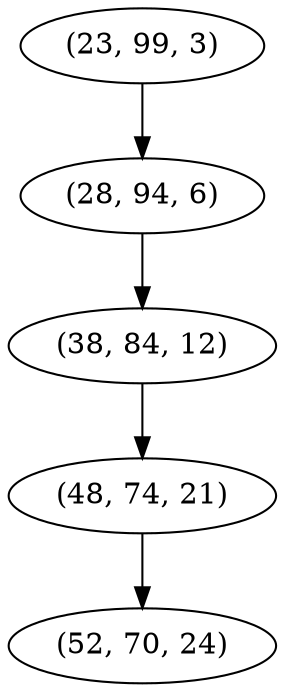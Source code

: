 digraph tree {
    "(23, 99, 3)";
    "(28, 94, 6)";
    "(38, 84, 12)";
    "(48, 74, 21)";
    "(52, 70, 24)";
    "(23, 99, 3)" -> "(28, 94, 6)";
    "(28, 94, 6)" -> "(38, 84, 12)";
    "(38, 84, 12)" -> "(48, 74, 21)";
    "(48, 74, 21)" -> "(52, 70, 24)";
}
